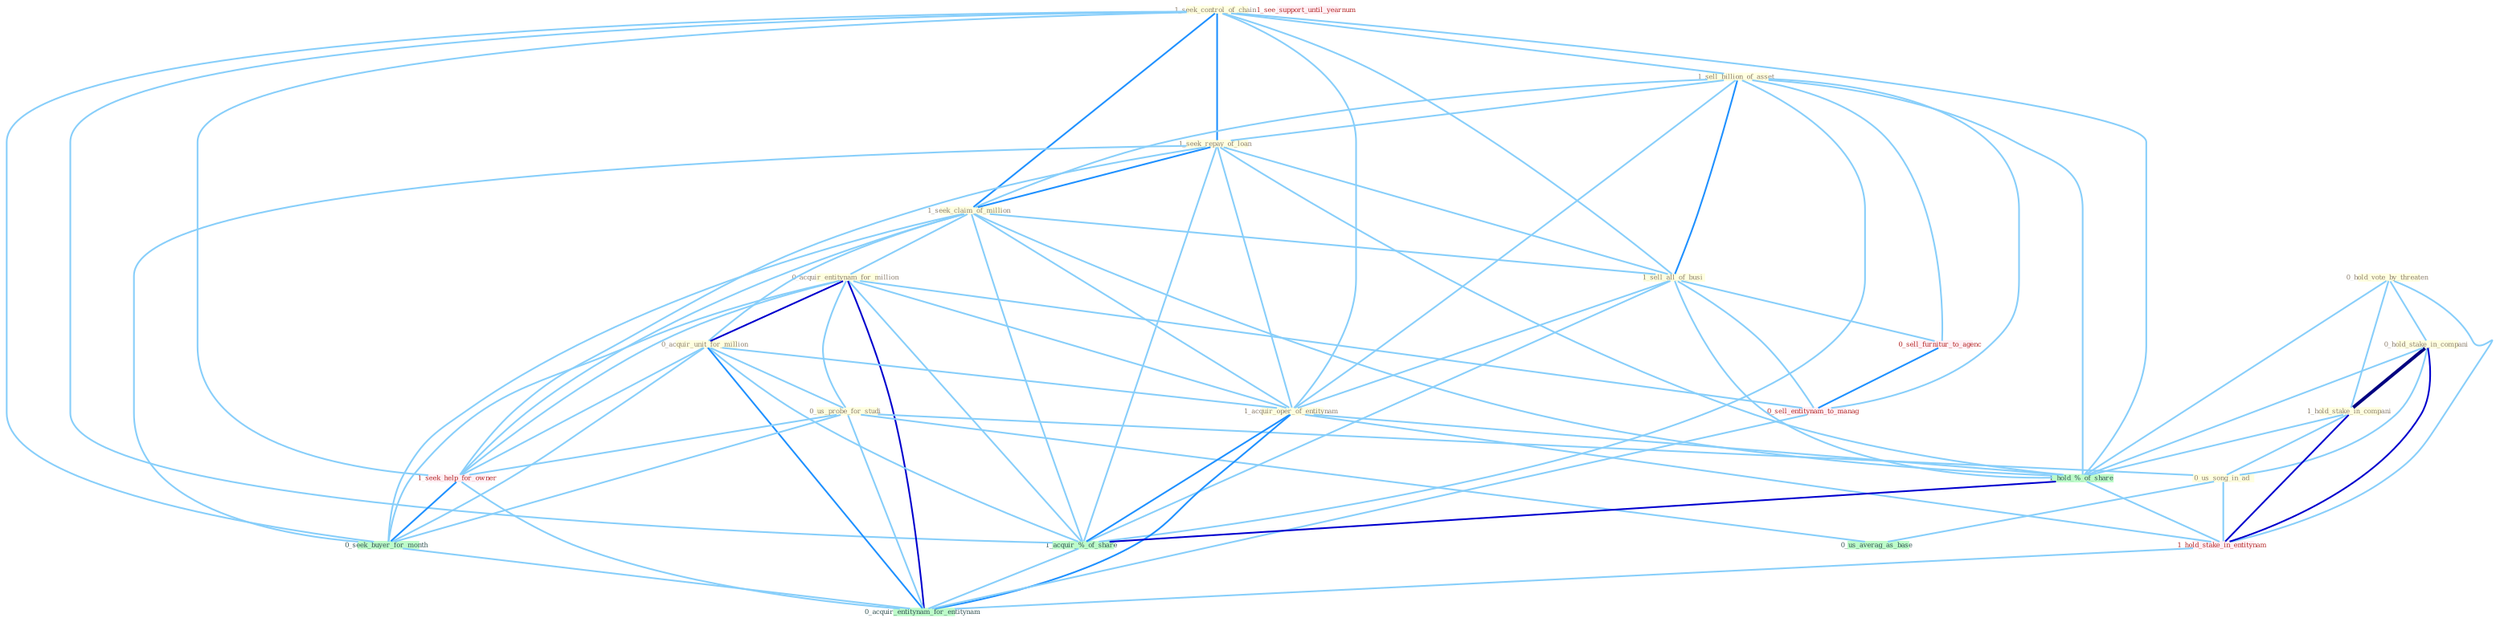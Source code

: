 Graph G{ 
    node
    [shape=polygon,style=filled,width=.5,height=.06,color="#BDFCC9",fixedsize=true,fontsize=4,
    fontcolor="#2f4f4f"];
    {node
    [color="#ffffe0", fontcolor="#8b7d6b"] "0_hold_vote_by_threaten " "1_seek_control_of_chain " "1_sell_billion_of_asset " "0_hold_stake_in_compani " "1_seek_repay_of_loan " "1_seek_claim_of_million " "0_acquir_entitynam_for_million " "1_hold_stake_in_compani " "0_acquir_unit_for_million " "1_sell_all_of_busi " "0_us_probe_for_studi " "1_acquir_oper_of_entitynam " "0_us_song_in_ad "}
{node [color="#fff0f5", fontcolor="#b22222"] "1_hold_stake_in_entitynam " "1_seek_help_for_owner " "1_see_support_until_yearnum " "0_sell_furnitur_to_agenc " "0_sell_entitynam_to_manag "}
edge [color="#B0E2FF"];

	"0_hold_vote_by_threaten " -- "0_hold_stake_in_compani " [w="1", color="#87cefa" ];
	"0_hold_vote_by_threaten " -- "1_hold_stake_in_compani " [w="1", color="#87cefa" ];
	"0_hold_vote_by_threaten " -- "1_hold_%_of_share " [w="1", color="#87cefa" ];
	"0_hold_vote_by_threaten " -- "1_hold_stake_in_entitynam " [w="1", color="#87cefa" ];
	"1_seek_control_of_chain " -- "1_sell_billion_of_asset " [w="1", color="#87cefa" ];
	"1_seek_control_of_chain " -- "1_seek_repay_of_loan " [w="2", color="#1e90ff" , len=0.8];
	"1_seek_control_of_chain " -- "1_seek_claim_of_million " [w="2", color="#1e90ff" , len=0.8];
	"1_seek_control_of_chain " -- "1_sell_all_of_busi " [w="1", color="#87cefa" ];
	"1_seek_control_of_chain " -- "1_acquir_oper_of_entitynam " [w="1", color="#87cefa" ];
	"1_seek_control_of_chain " -- "1_hold_%_of_share " [w="1", color="#87cefa" ];
	"1_seek_control_of_chain " -- "1_seek_help_for_owner " [w="1", color="#87cefa" ];
	"1_seek_control_of_chain " -- "0_seek_buyer_for_month " [w="1", color="#87cefa" ];
	"1_seek_control_of_chain " -- "1_acquir_%_of_share " [w="1", color="#87cefa" ];
	"1_sell_billion_of_asset " -- "1_seek_repay_of_loan " [w="1", color="#87cefa" ];
	"1_sell_billion_of_asset " -- "1_seek_claim_of_million " [w="1", color="#87cefa" ];
	"1_sell_billion_of_asset " -- "1_sell_all_of_busi " [w="2", color="#1e90ff" , len=0.8];
	"1_sell_billion_of_asset " -- "1_acquir_oper_of_entitynam " [w="1", color="#87cefa" ];
	"1_sell_billion_of_asset " -- "1_hold_%_of_share " [w="1", color="#87cefa" ];
	"1_sell_billion_of_asset " -- "1_acquir_%_of_share " [w="1", color="#87cefa" ];
	"1_sell_billion_of_asset " -- "0_sell_furnitur_to_agenc " [w="1", color="#87cefa" ];
	"1_sell_billion_of_asset " -- "0_sell_entitynam_to_manag " [w="1", color="#87cefa" ];
	"0_hold_stake_in_compani " -- "1_hold_stake_in_compani " [w="4", style=bold, color="#000080", len=0.4];
	"0_hold_stake_in_compani " -- "0_us_song_in_ad " [w="1", color="#87cefa" ];
	"0_hold_stake_in_compani " -- "1_hold_%_of_share " [w="1", color="#87cefa" ];
	"0_hold_stake_in_compani " -- "1_hold_stake_in_entitynam " [w="3", color="#0000cd" , len=0.6];
	"1_seek_repay_of_loan " -- "1_seek_claim_of_million " [w="2", color="#1e90ff" , len=0.8];
	"1_seek_repay_of_loan " -- "1_sell_all_of_busi " [w="1", color="#87cefa" ];
	"1_seek_repay_of_loan " -- "1_acquir_oper_of_entitynam " [w="1", color="#87cefa" ];
	"1_seek_repay_of_loan " -- "1_hold_%_of_share " [w="1", color="#87cefa" ];
	"1_seek_repay_of_loan " -- "1_seek_help_for_owner " [w="1", color="#87cefa" ];
	"1_seek_repay_of_loan " -- "0_seek_buyer_for_month " [w="1", color="#87cefa" ];
	"1_seek_repay_of_loan " -- "1_acquir_%_of_share " [w="1", color="#87cefa" ];
	"1_seek_claim_of_million " -- "0_acquir_entitynam_for_million " [w="1", color="#87cefa" ];
	"1_seek_claim_of_million " -- "0_acquir_unit_for_million " [w="1", color="#87cefa" ];
	"1_seek_claim_of_million " -- "1_sell_all_of_busi " [w="1", color="#87cefa" ];
	"1_seek_claim_of_million " -- "1_acquir_oper_of_entitynam " [w="1", color="#87cefa" ];
	"1_seek_claim_of_million " -- "1_hold_%_of_share " [w="1", color="#87cefa" ];
	"1_seek_claim_of_million " -- "1_seek_help_for_owner " [w="1", color="#87cefa" ];
	"1_seek_claim_of_million " -- "0_seek_buyer_for_month " [w="1", color="#87cefa" ];
	"1_seek_claim_of_million " -- "1_acquir_%_of_share " [w="1", color="#87cefa" ];
	"0_acquir_entitynam_for_million " -- "0_acquir_unit_for_million " [w="3", color="#0000cd" , len=0.6];
	"0_acquir_entitynam_for_million " -- "0_us_probe_for_studi " [w="1", color="#87cefa" ];
	"0_acquir_entitynam_for_million " -- "1_acquir_oper_of_entitynam " [w="1", color="#87cefa" ];
	"0_acquir_entitynam_for_million " -- "1_seek_help_for_owner " [w="1", color="#87cefa" ];
	"0_acquir_entitynam_for_million " -- "0_seek_buyer_for_month " [w="1", color="#87cefa" ];
	"0_acquir_entitynam_for_million " -- "1_acquir_%_of_share " [w="1", color="#87cefa" ];
	"0_acquir_entitynam_for_million " -- "0_sell_entitynam_to_manag " [w="1", color="#87cefa" ];
	"0_acquir_entitynam_for_million " -- "0_acquir_entitynam_for_entitynam " [w="3", color="#0000cd" , len=0.6];
	"1_hold_stake_in_compani " -- "0_us_song_in_ad " [w="1", color="#87cefa" ];
	"1_hold_stake_in_compani " -- "1_hold_%_of_share " [w="1", color="#87cefa" ];
	"1_hold_stake_in_compani " -- "1_hold_stake_in_entitynam " [w="3", color="#0000cd" , len=0.6];
	"0_acquir_unit_for_million " -- "0_us_probe_for_studi " [w="1", color="#87cefa" ];
	"0_acquir_unit_for_million " -- "1_acquir_oper_of_entitynam " [w="1", color="#87cefa" ];
	"0_acquir_unit_for_million " -- "1_seek_help_for_owner " [w="1", color="#87cefa" ];
	"0_acquir_unit_for_million " -- "0_seek_buyer_for_month " [w="1", color="#87cefa" ];
	"0_acquir_unit_for_million " -- "1_acquir_%_of_share " [w="1", color="#87cefa" ];
	"0_acquir_unit_for_million " -- "0_acquir_entitynam_for_entitynam " [w="2", color="#1e90ff" , len=0.8];
	"1_sell_all_of_busi " -- "1_acquir_oper_of_entitynam " [w="1", color="#87cefa" ];
	"1_sell_all_of_busi " -- "1_hold_%_of_share " [w="1", color="#87cefa" ];
	"1_sell_all_of_busi " -- "1_acquir_%_of_share " [w="1", color="#87cefa" ];
	"1_sell_all_of_busi " -- "0_sell_furnitur_to_agenc " [w="1", color="#87cefa" ];
	"1_sell_all_of_busi " -- "0_sell_entitynam_to_manag " [w="1", color="#87cefa" ];
	"0_us_probe_for_studi " -- "0_us_song_in_ad " [w="1", color="#87cefa" ];
	"0_us_probe_for_studi " -- "1_seek_help_for_owner " [w="1", color="#87cefa" ];
	"0_us_probe_for_studi " -- "0_seek_buyer_for_month " [w="1", color="#87cefa" ];
	"0_us_probe_for_studi " -- "0_us_averag_as_base " [w="1", color="#87cefa" ];
	"0_us_probe_for_studi " -- "0_acquir_entitynam_for_entitynam " [w="1", color="#87cefa" ];
	"1_acquir_oper_of_entitynam " -- "1_hold_%_of_share " [w="1", color="#87cefa" ];
	"1_acquir_oper_of_entitynam " -- "1_hold_stake_in_entitynam " [w="1", color="#87cefa" ];
	"1_acquir_oper_of_entitynam " -- "1_acquir_%_of_share " [w="2", color="#1e90ff" , len=0.8];
	"1_acquir_oper_of_entitynam " -- "0_acquir_entitynam_for_entitynam " [w="2", color="#1e90ff" , len=0.8];
	"0_us_song_in_ad " -- "1_hold_stake_in_entitynam " [w="1", color="#87cefa" ];
	"0_us_song_in_ad " -- "0_us_averag_as_base " [w="1", color="#87cefa" ];
	"1_hold_%_of_share " -- "1_hold_stake_in_entitynam " [w="1", color="#87cefa" ];
	"1_hold_%_of_share " -- "1_acquir_%_of_share " [w="3", color="#0000cd" , len=0.6];
	"1_hold_stake_in_entitynam " -- "0_acquir_entitynam_for_entitynam " [w="1", color="#87cefa" ];
	"1_seek_help_for_owner " -- "0_seek_buyer_for_month " [w="2", color="#1e90ff" , len=0.8];
	"1_seek_help_for_owner " -- "0_acquir_entitynam_for_entitynam " [w="1", color="#87cefa" ];
	"0_seek_buyer_for_month " -- "0_acquir_entitynam_for_entitynam " [w="1", color="#87cefa" ];
	"1_acquir_%_of_share " -- "0_acquir_entitynam_for_entitynam " [w="1", color="#87cefa" ];
	"0_sell_furnitur_to_agenc " -- "0_sell_entitynam_to_manag " [w="2", color="#1e90ff" , len=0.8];
	"0_sell_entitynam_to_manag " -- "0_acquir_entitynam_for_entitynam " [w="1", color="#87cefa" ];
}